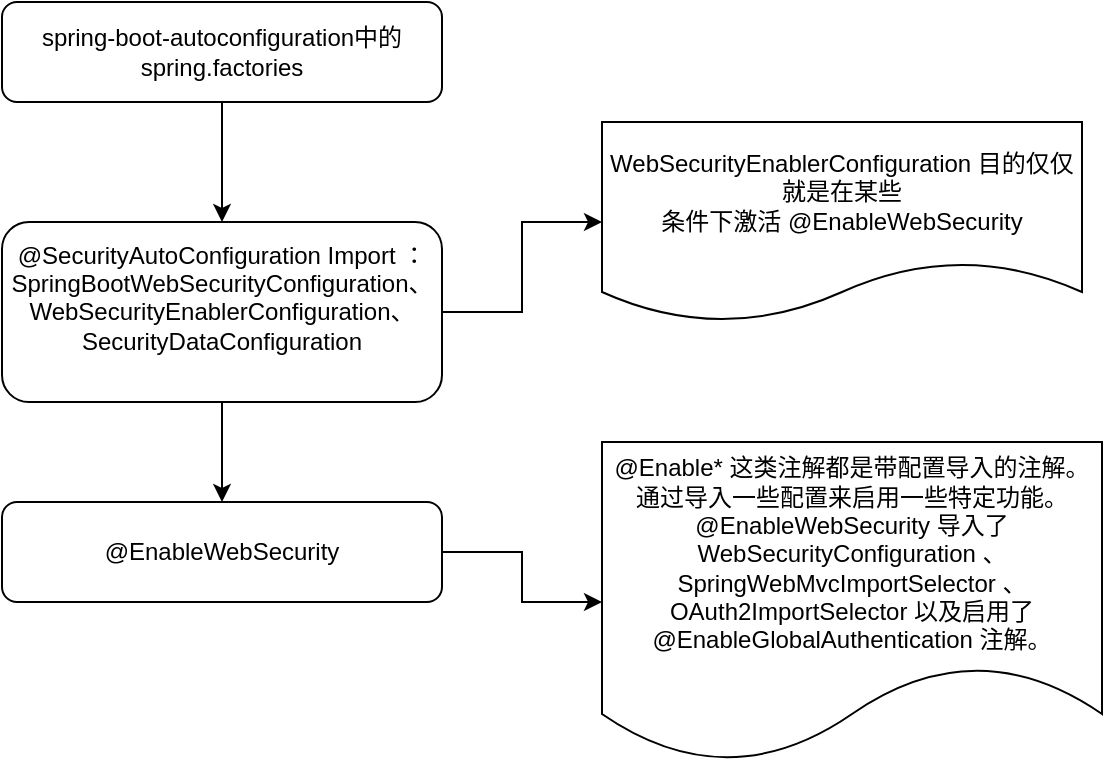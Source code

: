 <mxfile version="15.9.6" type="github">
  <diagram id="Bibm5eUqETPSz6rYaeGe" name="第 1 页">
    <mxGraphModel dx="1038" dy="556" grid="1" gridSize="10" guides="1" tooltips="1" connect="1" arrows="1" fold="1" page="1" pageScale="1" pageWidth="827" pageHeight="1169" math="0" shadow="0">
      <root>
        <mxCell id="0" />
        <mxCell id="1" parent="0" />
        <mxCell id="XVZ6SoVODnuLmLBOsebA-2" style="edgeStyle=orthogonalEdgeStyle;rounded=0;orthogonalLoop=1;jettySize=auto;html=1;entryX=0.5;entryY=0;entryDx=0;entryDy=0;" edge="1" parent="1" source="XVZ6SoVODnuLmLBOsebA-3" target="XVZ6SoVODnuLmLBOsebA-6">
          <mxGeometry relative="1" as="geometry" />
        </mxCell>
        <mxCell id="XVZ6SoVODnuLmLBOsebA-3" value="spring-boot-autoconfiguration中的spring.factories" style="rounded=1;whiteSpace=wrap;html=1;" vertex="1" parent="1">
          <mxGeometry x="220" y="90" width="220" height="50" as="geometry" />
        </mxCell>
        <mxCell id="XVZ6SoVODnuLmLBOsebA-4" style="edgeStyle=orthogonalEdgeStyle;rounded=0;orthogonalLoop=1;jettySize=auto;html=1;" edge="1" parent="1" source="XVZ6SoVODnuLmLBOsebA-6" target="XVZ6SoVODnuLmLBOsebA-9">
          <mxGeometry relative="1" as="geometry" />
        </mxCell>
        <mxCell id="XVZ6SoVODnuLmLBOsebA-5" style="edgeStyle=orthogonalEdgeStyle;rounded=0;orthogonalLoop=1;jettySize=auto;html=1;" edge="1" parent="1" source="XVZ6SoVODnuLmLBOsebA-6" target="XVZ6SoVODnuLmLBOsebA-8">
          <mxGeometry relative="1" as="geometry" />
        </mxCell>
        <mxCell id="XVZ6SoVODnuLmLBOsebA-6" value="@SecurityAutoConfiguration Import ：SpringBootWebSecurityConfiguration、&lt;br&gt;WebSecurityEnablerConfiguration、&lt;br&gt;SecurityDataConfiguration&lt;br&gt;&lt;span style=&quot;color: rgba(0 , 0 , 0 , 0) ; font-family: monospace ; font-size: 0px&quot;&gt;%3CmxGraphModel%3E%3Croot%3E%3CmxCell%20id%3D%220%22%2F%3E%3CmxCell%20id%3D%221%22%20parent%3D%220%22%2F%3E%3CmxCell%20id%3D%222%22%20value%3D%22SecurityAutoConfiguration%22%20style%3D%22rounded%3D1%3BwhiteSpace%3Dwrap%3Bhtml%3D1%3B%22%20vertex%3D%221%22%20parent%3D%221%22%3E%3CmxGeometry%20x%3D%22220%22%20y%3D%22200%22%20width%3D%22220%22%20height%3D%2250%22%20as%3D%22geometry%22%2F%3E%3C%2FmxCell%3E%3C%2Froot%3E%3C%2FmxGraphModel%3E&lt;/span&gt;&lt;font color=&quot;rgba(0, 0, 0, 0)&quot; face=&quot;monospace&quot;&gt;&lt;span style=&quot;font-size: 0px&quot;&gt;WebSecurityEnablerConfiguration&lt;/span&gt;&lt;/font&gt;" style="rounded=1;whiteSpace=wrap;html=1;" vertex="1" parent="1">
          <mxGeometry x="220" y="200" width="220" height="90" as="geometry" />
        </mxCell>
        <mxCell id="XVZ6SoVODnuLmLBOsebA-7" style="edgeStyle=orthogonalEdgeStyle;rounded=0;orthogonalLoop=1;jettySize=auto;html=1;" edge="1" parent="1" source="XVZ6SoVODnuLmLBOsebA-8" target="XVZ6SoVODnuLmLBOsebA-10">
          <mxGeometry relative="1" as="geometry" />
        </mxCell>
        <mxCell id="XVZ6SoVODnuLmLBOsebA-8" value="@EnableWebSecurity" style="rounded=1;whiteSpace=wrap;html=1;" vertex="1" parent="1">
          <mxGeometry x="220" y="340" width="220" height="50" as="geometry" />
        </mxCell>
        <mxCell id="XVZ6SoVODnuLmLBOsebA-9" value="&lt;div&gt;WebSecurityEnablerConfiguration 目的仅仅就是在某些&lt;/div&gt;&lt;div&gt;条件下激活 @EnableWebSecurity&lt;/div&gt;" style="shape=document;whiteSpace=wrap;html=1;boundedLbl=1;" vertex="1" parent="1">
          <mxGeometry x="520" y="150" width="240" height="100" as="geometry" />
        </mxCell>
        <mxCell id="XVZ6SoVODnuLmLBOsebA-10" value="&lt;div&gt;@Enable* 这类注解都是带配置导入的注解。通过导入一些配置来启用一些特定功能。&lt;/div&gt;&lt;div&gt;@EnableWebSecurity 导入了 WebSecurityConfiguration 、 SpringWebMvcImportSelector 、 OAuth2ImportSelector 以及启用了 @EnableGlobalAuthentication 注解。&lt;/div&gt;" style="shape=document;whiteSpace=wrap;html=1;boundedLbl=1;" vertex="1" parent="1">
          <mxGeometry x="520" y="310" width="250" height="160" as="geometry" />
        </mxCell>
      </root>
    </mxGraphModel>
  </diagram>
</mxfile>

